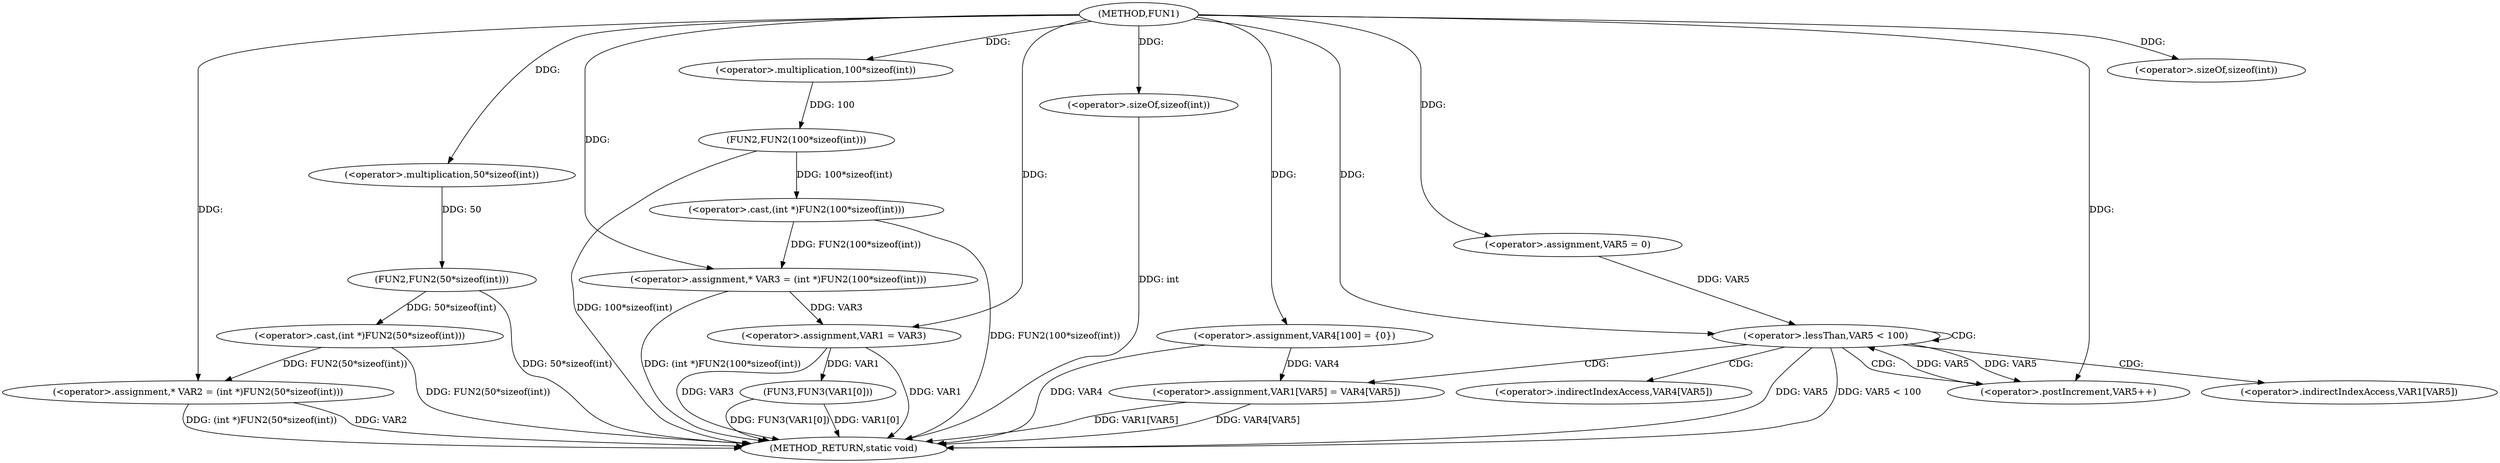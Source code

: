 digraph FUN1 {  
"1000100" [label = "(METHOD,FUN1)" ]
"1000155" [label = "(METHOD_RETURN,static void)" ]
"1000104" [label = "(<operator>.assignment,* VAR2 = (int *)FUN2(50*sizeof(int)))" ]
"1000106" [label = "(<operator>.cast,(int *)FUN2(50*sizeof(int)))" ]
"1000108" [label = "(FUN2,FUN2(50*sizeof(int)))" ]
"1000109" [label = "(<operator>.multiplication,50*sizeof(int))" ]
"1000111" [label = "(<operator>.sizeOf,sizeof(int))" ]
"1000114" [label = "(<operator>.assignment,* VAR3 = (int *)FUN2(100*sizeof(int)))" ]
"1000116" [label = "(<operator>.cast,(int *)FUN2(100*sizeof(int)))" ]
"1000118" [label = "(FUN2,FUN2(100*sizeof(int)))" ]
"1000119" [label = "(<operator>.multiplication,100*sizeof(int))" ]
"1000121" [label = "(<operator>.sizeOf,sizeof(int))" ]
"1000125" [label = "(<operator>.assignment,VAR1 = VAR3)" ]
"1000130" [label = "(<operator>.assignment,VAR4[100] = {0})" ]
"1000135" [label = "(<operator>.assignment,VAR5 = 0)" ]
"1000138" [label = "(<operator>.lessThan,VAR5 < 100)" ]
"1000141" [label = "(<operator>.postIncrement,VAR5++)" ]
"1000144" [label = "(<operator>.assignment,VAR1[VAR5] = VAR4[VAR5])" ]
"1000151" [label = "(FUN3,FUN3(VAR1[0]))" ]
"1000145" [label = "(<operator>.indirectIndexAccess,VAR1[VAR5])" ]
"1000148" [label = "(<operator>.indirectIndexAccess,VAR4[VAR5])" ]
  "1000106" -> "1000155"  [ label = "DDG: FUN2(50*sizeof(int))"] 
  "1000151" -> "1000155"  [ label = "DDG: FUN3(VAR1[0])"] 
  "1000104" -> "1000155"  [ label = "DDG: VAR2"] 
  "1000151" -> "1000155"  [ label = "DDG: VAR1[0]"] 
  "1000144" -> "1000155"  [ label = "DDG: VAR4[VAR5]"] 
  "1000125" -> "1000155"  [ label = "DDG: VAR3"] 
  "1000116" -> "1000155"  [ label = "DDG: FUN2(100*sizeof(int))"] 
  "1000138" -> "1000155"  [ label = "DDG: VAR5 < 100"] 
  "1000118" -> "1000155"  [ label = "DDG: 100*sizeof(int)"] 
  "1000114" -> "1000155"  [ label = "DDG: (int *)FUN2(100*sizeof(int))"] 
  "1000130" -> "1000155"  [ label = "DDG: VAR4"] 
  "1000125" -> "1000155"  [ label = "DDG: VAR1"] 
  "1000138" -> "1000155"  [ label = "DDG: VAR5"] 
  "1000121" -> "1000155"  [ label = "DDG: int"] 
  "1000144" -> "1000155"  [ label = "DDG: VAR1[VAR5]"] 
  "1000104" -> "1000155"  [ label = "DDG: (int *)FUN2(50*sizeof(int))"] 
  "1000108" -> "1000155"  [ label = "DDG: 50*sizeof(int)"] 
  "1000106" -> "1000104"  [ label = "DDG: FUN2(50*sizeof(int))"] 
  "1000100" -> "1000104"  [ label = "DDG: "] 
  "1000108" -> "1000106"  [ label = "DDG: 50*sizeof(int)"] 
  "1000109" -> "1000108"  [ label = "DDG: 50"] 
  "1000100" -> "1000109"  [ label = "DDG: "] 
  "1000100" -> "1000111"  [ label = "DDG: "] 
  "1000116" -> "1000114"  [ label = "DDG: FUN2(100*sizeof(int))"] 
  "1000100" -> "1000114"  [ label = "DDG: "] 
  "1000118" -> "1000116"  [ label = "DDG: 100*sizeof(int)"] 
  "1000119" -> "1000118"  [ label = "DDG: 100"] 
  "1000100" -> "1000119"  [ label = "DDG: "] 
  "1000100" -> "1000121"  [ label = "DDG: "] 
  "1000114" -> "1000125"  [ label = "DDG: VAR3"] 
  "1000100" -> "1000125"  [ label = "DDG: "] 
  "1000100" -> "1000130"  [ label = "DDG: "] 
  "1000100" -> "1000135"  [ label = "DDG: "] 
  "1000141" -> "1000138"  [ label = "DDG: VAR5"] 
  "1000135" -> "1000138"  [ label = "DDG: VAR5"] 
  "1000100" -> "1000138"  [ label = "DDG: "] 
  "1000138" -> "1000141"  [ label = "DDG: VAR5"] 
  "1000100" -> "1000141"  [ label = "DDG: "] 
  "1000130" -> "1000144"  [ label = "DDG: VAR4"] 
  "1000125" -> "1000151"  [ label = "DDG: VAR1"] 
  "1000138" -> "1000141"  [ label = "CDG: "] 
  "1000138" -> "1000145"  [ label = "CDG: "] 
  "1000138" -> "1000148"  [ label = "CDG: "] 
  "1000138" -> "1000144"  [ label = "CDG: "] 
  "1000138" -> "1000138"  [ label = "CDG: "] 
}
